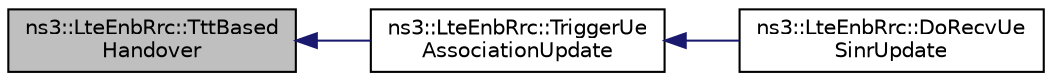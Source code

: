 digraph "ns3::LteEnbRrc::TttBasedHandover"
{
  edge [fontname="Helvetica",fontsize="10",labelfontname="Helvetica",labelfontsize="10"];
  node [fontname="Helvetica",fontsize="10",shape=record];
  rankdir="LR";
  Node1 [label="ns3::LteEnbRrc::TttBased\lHandover",height=0.2,width=0.4,color="black", fillcolor="grey75", style="filled", fontcolor="black"];
  Node1 -> Node2 [dir="back",color="midnightblue",fontsize="10",style="solid"];
  Node2 [label="ns3::LteEnbRrc::TriggerUe\lAssociationUpdate",height=0.2,width=0.4,color="black", fillcolor="white", style="filled",URL="$de/d65/classns3_1_1LteEnbRrc.html#a57692ec9ada180d2887bd4273b27b6ef"];
  Node2 -> Node3 [dir="back",color="midnightblue",fontsize="10",style="solid"];
  Node3 [label="ns3::LteEnbRrc::DoRecvUe\lSinrUpdate",height=0.2,width=0.4,color="black", fillcolor="white", style="filled",URL="$de/d65/classns3_1_1LteEnbRrc.html#a115b66a977332492cc0dd6c3703dea2c"];
}
